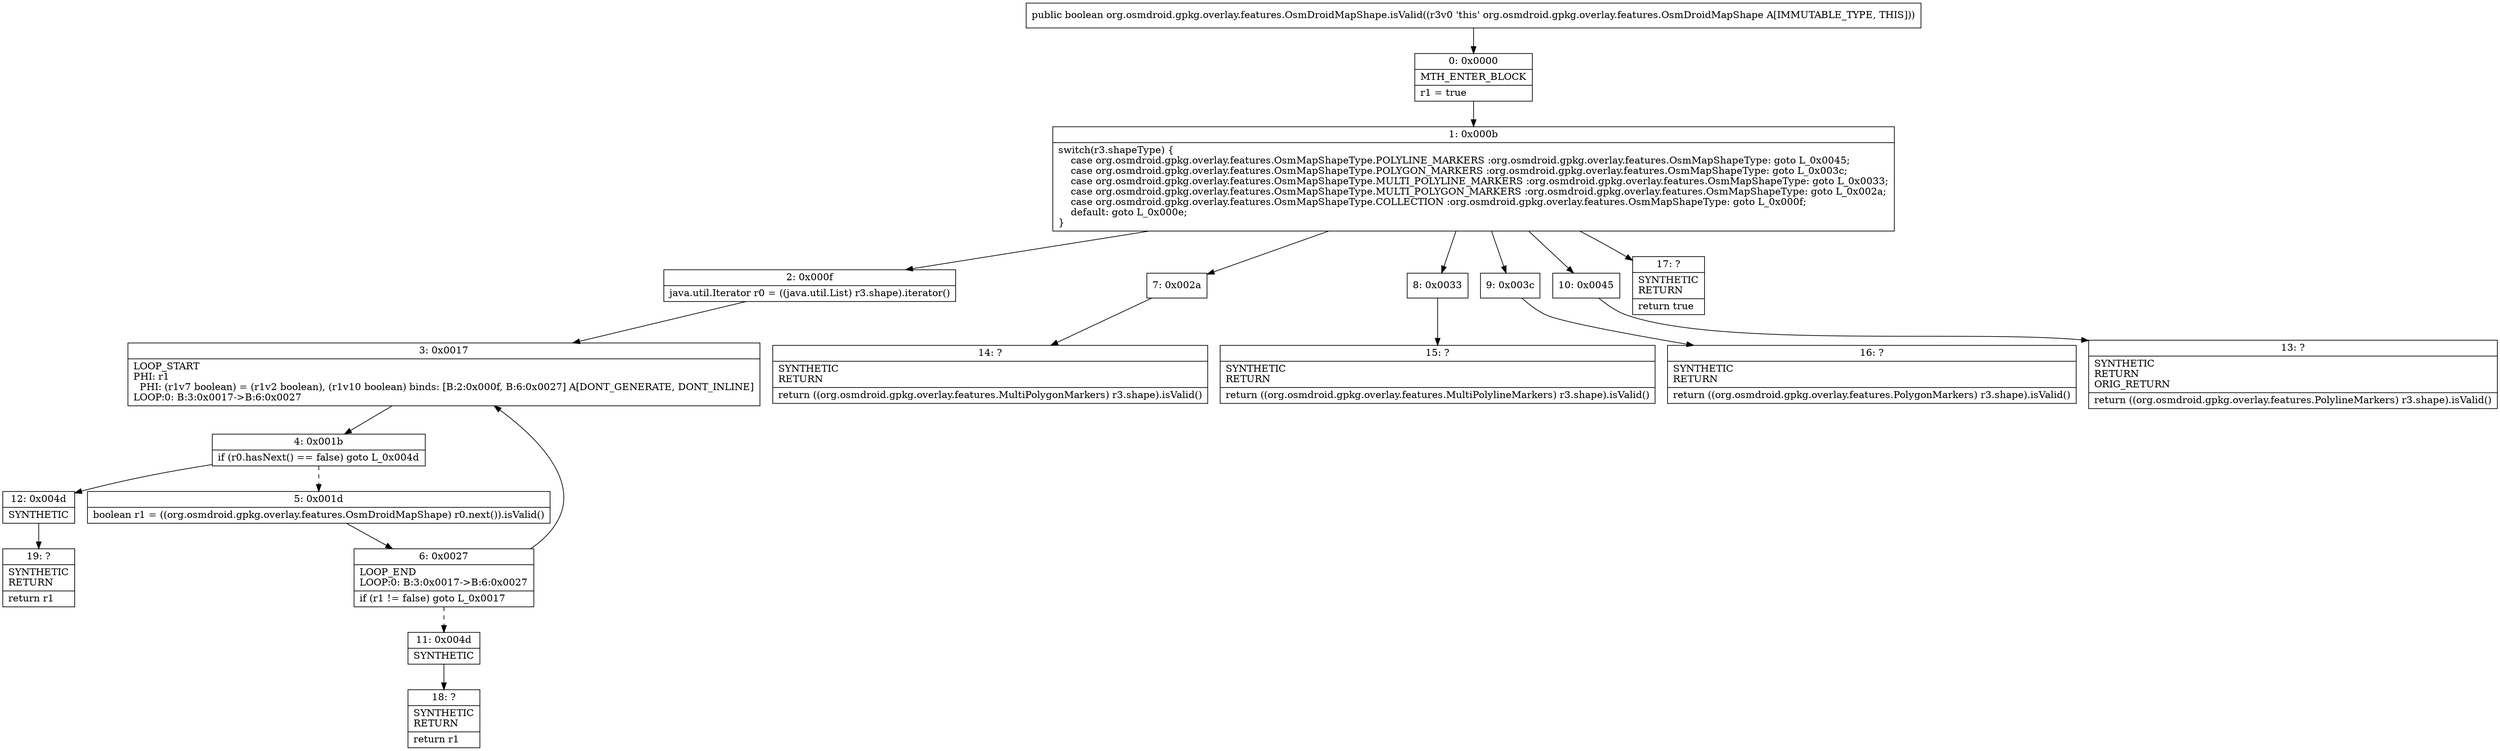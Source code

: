 digraph "CFG fororg.osmdroid.gpkg.overlay.features.OsmDroidMapShape.isValid()Z" {
Node_0 [shape=record,label="{0\:\ 0x0000|MTH_ENTER_BLOCK\l|r1 = true\l}"];
Node_1 [shape=record,label="{1\:\ 0x000b|switch(r3.shapeType) \{\l    case org.osmdroid.gpkg.overlay.features.OsmMapShapeType.POLYLINE_MARKERS :org.osmdroid.gpkg.overlay.features.OsmMapShapeType: goto L_0x0045;\l    case org.osmdroid.gpkg.overlay.features.OsmMapShapeType.POLYGON_MARKERS :org.osmdroid.gpkg.overlay.features.OsmMapShapeType: goto L_0x003c;\l    case org.osmdroid.gpkg.overlay.features.OsmMapShapeType.MULTI_POLYLINE_MARKERS :org.osmdroid.gpkg.overlay.features.OsmMapShapeType: goto L_0x0033;\l    case org.osmdroid.gpkg.overlay.features.OsmMapShapeType.MULTI_POLYGON_MARKERS :org.osmdroid.gpkg.overlay.features.OsmMapShapeType: goto L_0x002a;\l    case org.osmdroid.gpkg.overlay.features.OsmMapShapeType.COLLECTION :org.osmdroid.gpkg.overlay.features.OsmMapShapeType: goto L_0x000f;\l    default: goto L_0x000e;\l\}\l}"];
Node_2 [shape=record,label="{2\:\ 0x000f|java.util.Iterator r0 = ((java.util.List) r3.shape).iterator()\l}"];
Node_3 [shape=record,label="{3\:\ 0x0017|LOOP_START\lPHI: r1 \l  PHI: (r1v7 boolean) = (r1v2 boolean), (r1v10 boolean) binds: [B:2:0x000f, B:6:0x0027] A[DONT_GENERATE, DONT_INLINE]\lLOOP:0: B:3:0x0017\-\>B:6:0x0027\l}"];
Node_4 [shape=record,label="{4\:\ 0x001b|if (r0.hasNext() == false) goto L_0x004d\l}"];
Node_5 [shape=record,label="{5\:\ 0x001d|boolean r1 = ((org.osmdroid.gpkg.overlay.features.OsmDroidMapShape) r0.next()).isValid()\l}"];
Node_6 [shape=record,label="{6\:\ 0x0027|LOOP_END\lLOOP:0: B:3:0x0017\-\>B:6:0x0027\l|if (r1 != false) goto L_0x0017\l}"];
Node_7 [shape=record,label="{7\:\ 0x002a}"];
Node_8 [shape=record,label="{8\:\ 0x0033}"];
Node_9 [shape=record,label="{9\:\ 0x003c}"];
Node_10 [shape=record,label="{10\:\ 0x0045}"];
Node_11 [shape=record,label="{11\:\ 0x004d|SYNTHETIC\l}"];
Node_12 [shape=record,label="{12\:\ 0x004d|SYNTHETIC\l}"];
Node_13 [shape=record,label="{13\:\ ?|SYNTHETIC\lRETURN\lORIG_RETURN\l|return ((org.osmdroid.gpkg.overlay.features.PolylineMarkers) r3.shape).isValid()\l}"];
Node_14 [shape=record,label="{14\:\ ?|SYNTHETIC\lRETURN\l|return ((org.osmdroid.gpkg.overlay.features.MultiPolygonMarkers) r3.shape).isValid()\l}"];
Node_15 [shape=record,label="{15\:\ ?|SYNTHETIC\lRETURN\l|return ((org.osmdroid.gpkg.overlay.features.MultiPolylineMarkers) r3.shape).isValid()\l}"];
Node_16 [shape=record,label="{16\:\ ?|SYNTHETIC\lRETURN\l|return ((org.osmdroid.gpkg.overlay.features.PolygonMarkers) r3.shape).isValid()\l}"];
Node_17 [shape=record,label="{17\:\ ?|SYNTHETIC\lRETURN\l|return true\l}"];
Node_18 [shape=record,label="{18\:\ ?|SYNTHETIC\lRETURN\l|return r1\l}"];
Node_19 [shape=record,label="{19\:\ ?|SYNTHETIC\lRETURN\l|return r1\l}"];
MethodNode[shape=record,label="{public boolean org.osmdroid.gpkg.overlay.features.OsmDroidMapShape.isValid((r3v0 'this' org.osmdroid.gpkg.overlay.features.OsmDroidMapShape A[IMMUTABLE_TYPE, THIS])) }"];
MethodNode -> Node_0;
Node_0 -> Node_1;
Node_1 -> Node_2;
Node_1 -> Node_7;
Node_1 -> Node_8;
Node_1 -> Node_9;
Node_1 -> Node_10;
Node_1 -> Node_17;
Node_2 -> Node_3;
Node_3 -> Node_4;
Node_4 -> Node_5[style=dashed];
Node_4 -> Node_12;
Node_5 -> Node_6;
Node_6 -> Node_3;
Node_6 -> Node_11[style=dashed];
Node_7 -> Node_14;
Node_8 -> Node_15;
Node_9 -> Node_16;
Node_10 -> Node_13;
Node_11 -> Node_18;
Node_12 -> Node_19;
}

